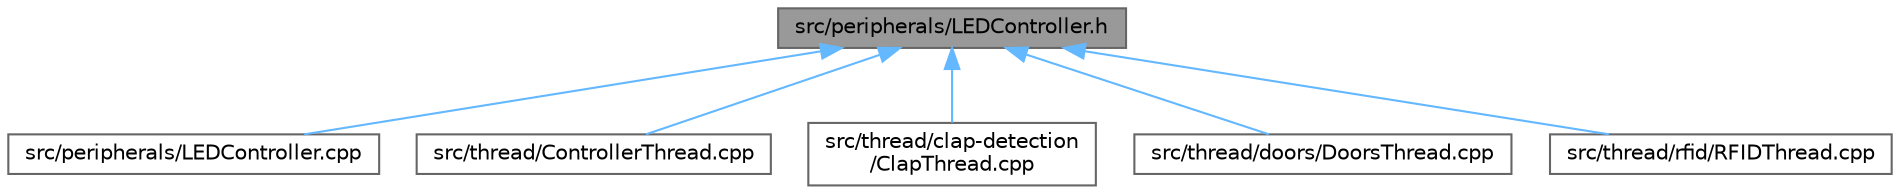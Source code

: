 digraph "src/peripherals/LEDController.h"
{
 // LATEX_PDF_SIZE
  bgcolor="transparent";
  edge [fontname=Helvetica,fontsize=10,labelfontname=Helvetica,labelfontsize=10];
  node [fontname=Helvetica,fontsize=10,shape=box,height=0.2,width=0.4];
  Node1 [label="src/peripherals/LEDController.h",height=0.2,width=0.4,color="gray40", fillcolor="grey60", style="filled", fontcolor="black",tooltip=" "];
  Node1 -> Node2 [dir="back",color="steelblue1",style="solid"];
  Node2 [label="src/peripherals/LEDController.cpp",height=0.2,width=0.4,color="grey40", fillcolor="white", style="filled",URL="$_l_e_d_controller_8cpp.html",tooltip=" "];
  Node1 -> Node3 [dir="back",color="steelblue1",style="solid"];
  Node3 [label="src/thread/ControllerThread.cpp",height=0.2,width=0.4,color="grey40", fillcolor="white", style="filled",URL="$_controller_thread_8cpp.html",tooltip=" "];
  Node1 -> Node4 [dir="back",color="steelblue1",style="solid"];
  Node4 [label="src/thread/clap-detection\l/ClapThread.cpp",height=0.2,width=0.4,color="grey40", fillcolor="white", style="filled",URL="$_clap_thread_8cpp.html",tooltip=" "];
  Node1 -> Node5 [dir="back",color="steelblue1",style="solid"];
  Node5 [label="src/thread/doors/DoorsThread.cpp",height=0.2,width=0.4,color="grey40", fillcolor="white", style="filled",URL="$_doors_thread_8cpp.html",tooltip=" "];
  Node1 -> Node6 [dir="back",color="steelblue1",style="solid"];
  Node6 [label="src/thread/rfid/RFIDThread.cpp",height=0.2,width=0.4,color="grey40", fillcolor="white", style="filled",URL="$_r_f_i_d_thread_8cpp.html",tooltip=" "];
}

